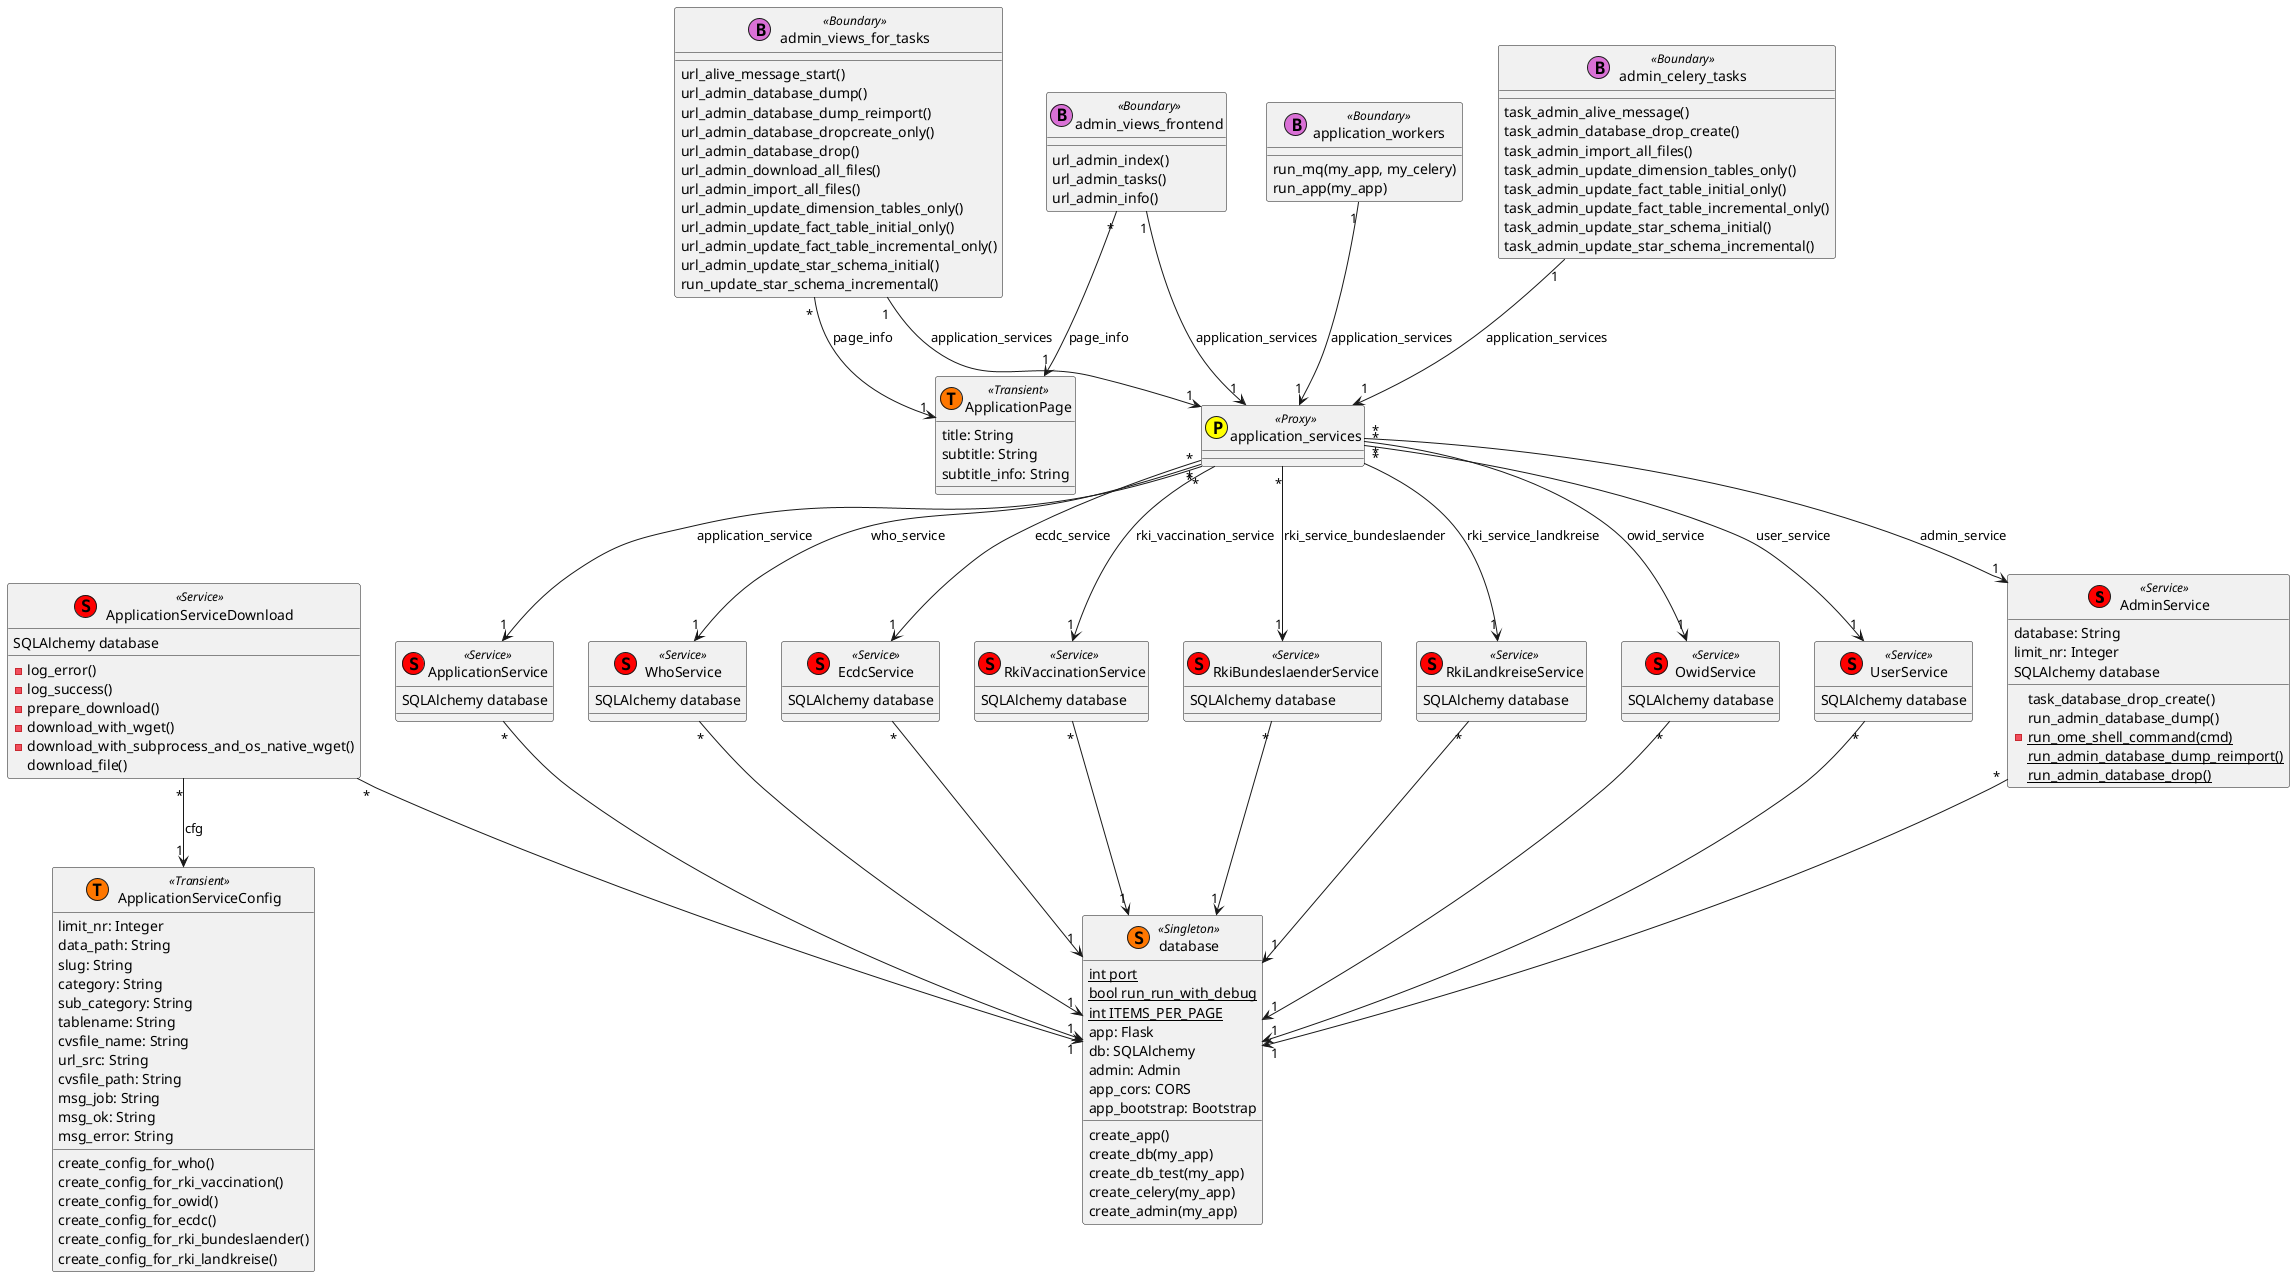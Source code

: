 @startuml
class AdminService << (S,red) Service >> {
    database: String
    limit_nr: Integer
    task_database_drop_create()
    run_admin_database_dump()
    {classifier} -run_ome_shell_command(cmd)
    {classifier} run_admin_database_dump_reimport()
    {classifier} run_admin_database_drop()
}
class ApplicationPage << (T,#FF7700) Transient >> {
	title: String
	subtitle: String
	subtitle_info: String
}
class ApplicationServiceConfig << (T,#FF7700) Transient >> {
	limit_nr: Integer
    data_path: String
    slug: String
    category: String
    sub_category: String
    tablename: String
    cvsfile_name: String
    url_src: String
    cvsfile_path: String
    msg_job: String
    msg_ok: String
    msg_error: String
	create_config_for_who()
	create_config_for_rki_vaccination()
	create_config_for_owid()
	create_config_for_ecdc()
	create_config_for_rki_bundeslaender()
	create_config_for_rki_landkreise()
}
class ApplicationServiceDownload << (S,red) Service >> {
	-log_error()
	-log_success()
	-prepare_download()
	-download_with_wget()
	-download_with_subprocess_and_os_native_wget()
	download_file()
}
class database << (S,#FF7700) Singleton >> {
	{static} int port
	{static} bool run_run_with_debug
	{static} int ITEMS_PER_PAGE
	app: Flask
	db: SQLAlchemy
	admin: Admin
	app_cors: CORS
	app_bootstrap: Bootstrap
	create_app()
	create_db(my_app)
	create_db_test(my_app)
	create_celery(my_app)
	create_admin(my_app)
}
class admin_views_frontend << (B,orchid) Boundary >> {
	url_admin_index()
    url_admin_tasks()
    url_admin_info()
}
class admin_celery_tasks << (B,orchid) Boundary >> {
    task_admin_alive_message()
    task_admin_database_drop_create()
    task_admin_import_all_files()
    task_admin_update_dimension_tables_only()
    task_admin_update_fact_table_initial_only()
    task_admin_update_fact_table_incremental_only()
    task_admin_update_star_schema_initial()
    task_admin_update_star_schema_incremental()
}
class admin_views_for_tasks << (B,orchid) Boundary >> {
    url_alive_message_start()
    url_admin_database_dump()
    url_admin_database_dump_reimport()
    url_admin_database_dropcreate_only()
    url_admin_database_drop()
    url_admin_download_all_files()
    url_admin_import_all_files()
    url_admin_update_dimension_tables_only()
    url_admin_update_fact_table_initial_only()
    url_admin_update_fact_table_incremental_only()
    url_admin_update_star_schema_initial()
    run_update_star_schema_incremental()
}
class application_workers << (B,orchid) Boundary >> {
	run_mq(my_app, my_celery)
	run_app(my_app)
}
class application_services << (P,yellow) Proxy >> {

}
class ApplicationService << (S,red) Service >> {

}
class WhoService << (S,red) Service >> {

}
class EcdcService << (S,red) Service >> {

}
class RkiVaccinationService << (S,red) Service >> {

}
class RkiBundeslaenderService << (S,red) Service >> {

}
class RkiLandkreiseService << (S,red) Service >> {

}
class OwidService << (S,red) Service >> {

}
class UserService << (S,red) Service >> {

}
ApplicationServiceDownload "*" --> "1"  ApplicationServiceConfig: cfg
application_workers "1" --> "1" application_services: application_services
admin_views_frontend "1" --> "1" application_services: application_services
admin_views_frontend "*" --> "1" ApplicationPage: page_info
admin_celery_tasks "1" --> "1" application_services: application_services
admin_views_for_tasks "1" --> "1" application_services: application_services
admin_views_for_tasks "*" --> "1" ApplicationPage: page_info
application_services "*" --> "1" ApplicationService: application_service
application_services "*" --> "1" AdminService: admin_service
application_services "*" --> "1" WhoService: who_service
application_services "*" --> "1" EcdcService: ecdc_service
application_services "*" --> "1" RkiVaccinationService: rki_vaccination_service
application_services "*" --> "1" RkiBundeslaenderService: rki_service_bundeslaender
application_services "*" --> "1" RkiLandkreiseService: rki_service_landkreise
application_services "*" --> "1" OwidService: owid_service
application_services "*" --> "1" UserService: user_service
ApplicationService "*" --> "1" database
ApplicationServiceDownload "*" --> "1" database
AdminService "*" --> "1" database
WhoService "*" --> "1" database
EcdcService "*" --> "1" database
RkiBundeslaenderService "*" --> "1" database
RkiLandkreiseService "*" --> "1" database
RkiVaccinationService "*" --> "1" database
OwidService "*" --> "1" database
UserService "*" --> "1" database
ApplicationService : SQLAlchemy database
ApplicationServiceDownload : SQLAlchemy database
AdminService : SQLAlchemy database
WhoService : SQLAlchemy database
EcdcService : SQLAlchemy database
RkiBundeslaenderService : SQLAlchemy database
RkiLandkreiseService : SQLAlchemy database
RkiVaccinationService : SQLAlchemy database
OwidService : SQLAlchemy database
UserService : SQLAlchemy database
@enduml
